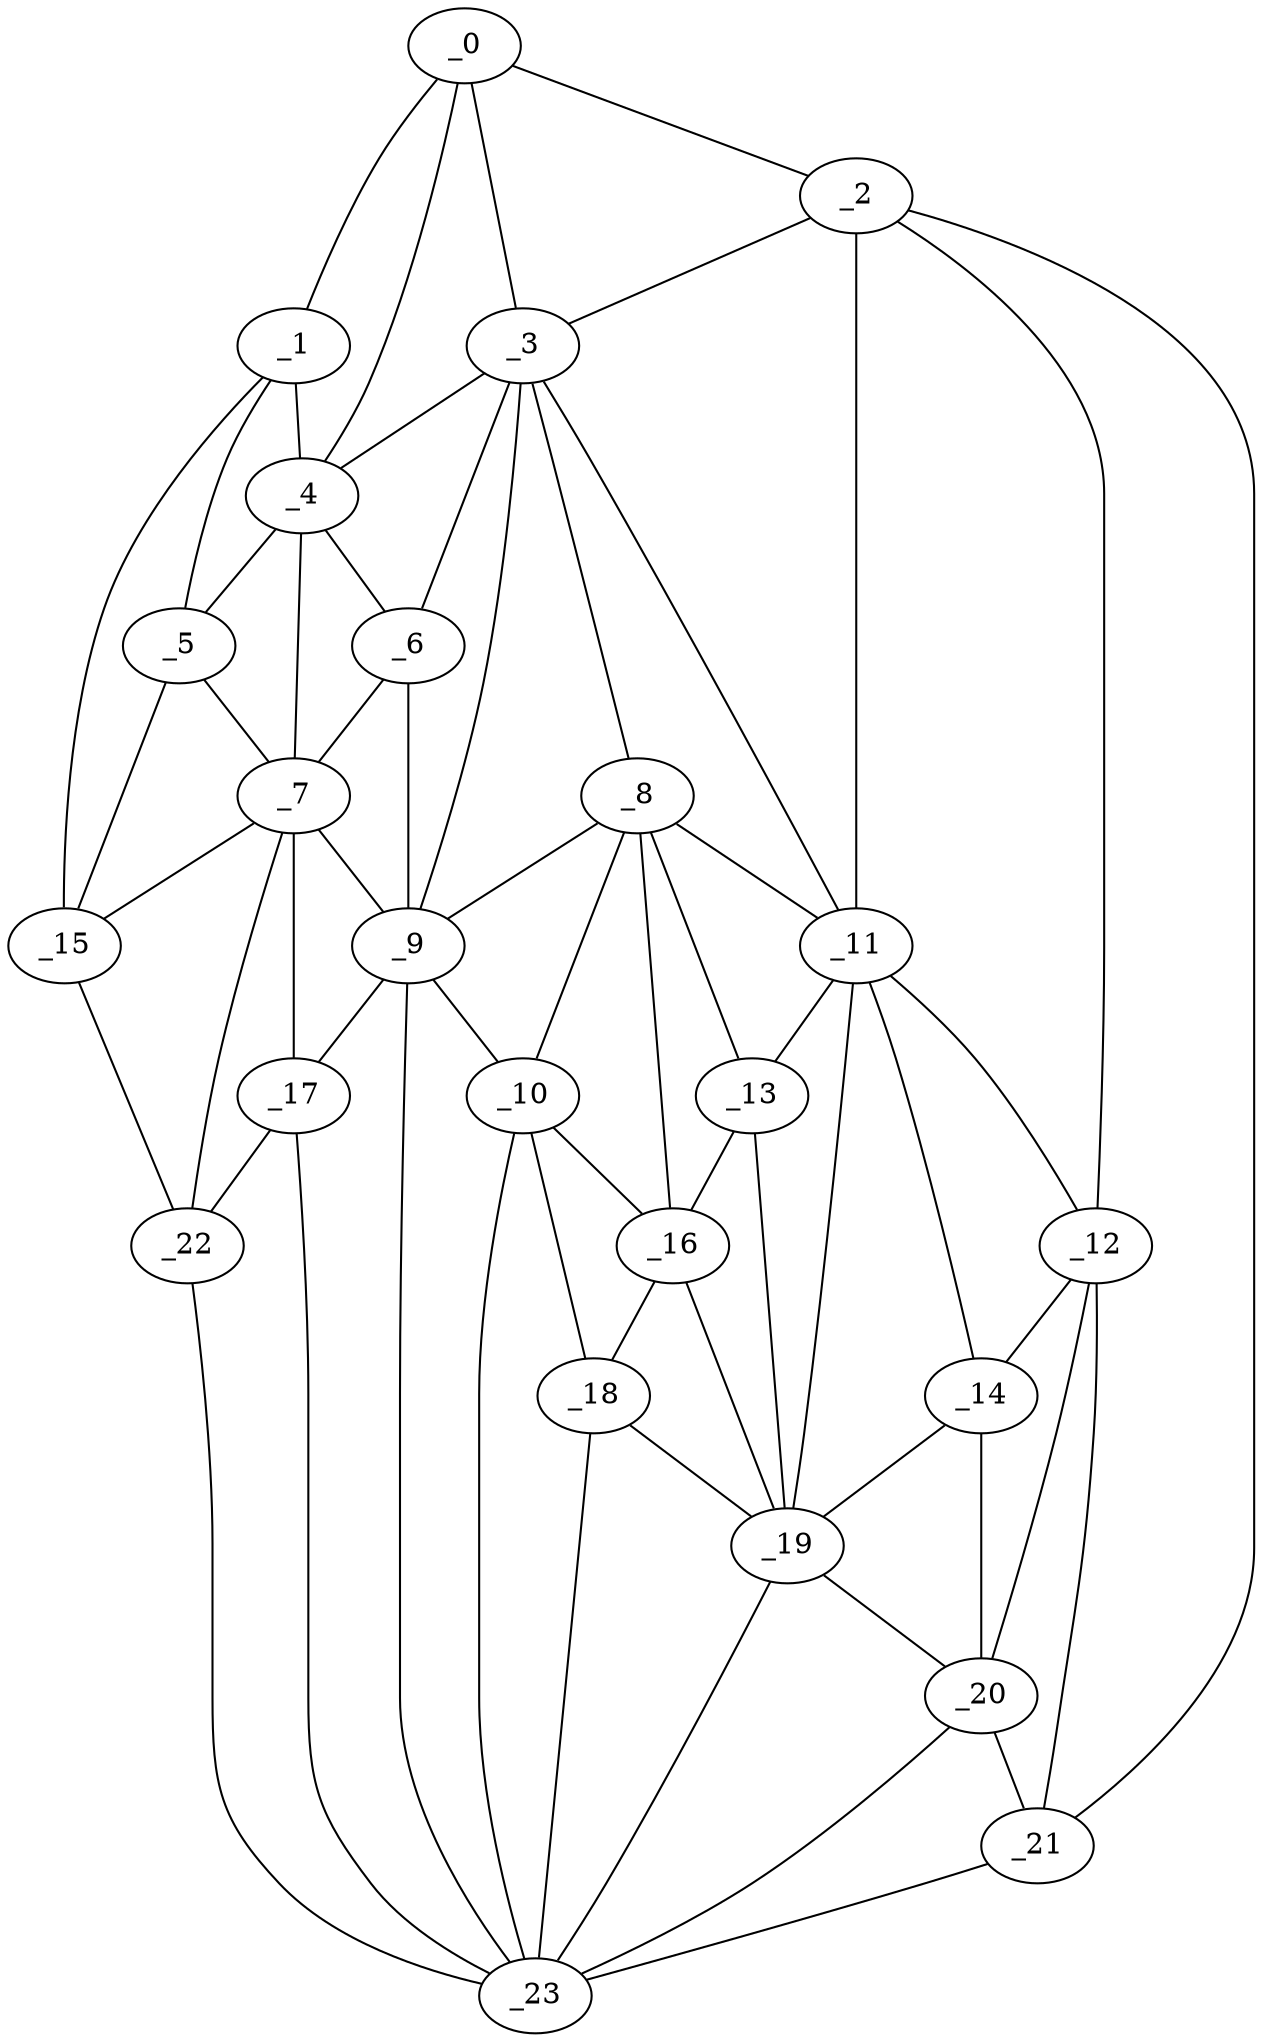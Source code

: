 graph "obj7__285.gxl" {
	_0	 [x=38,
		y=9];
	_1	 [x=52,
		y=3];
	_0 -- _1	 [valence=1];
	_2	 [x=56,
		y=125];
	_0 -- _2	 [valence=1];
	_3	 [x=64,
		y=41];
	_0 -- _3	 [valence=1];
	_4	 [x=66,
		y=23];
	_0 -- _4	 [valence=2];
	_1 -- _4	 [valence=2];
	_5	 [x=68,
		y=10];
	_1 -- _5	 [valence=2];
	_15	 [x=92,
		y=14];
	_1 -- _15	 [valence=1];
	_2 -- _3	 [valence=2];
	_11	 [x=86,
		y=71];
	_2 -- _11	 [valence=1];
	_12	 [x=87,
		y=99];
	_2 -- _12	 [valence=2];
	_21	 [x=96,
		y=104];
	_2 -- _21	 [valence=1];
	_3 -- _4	 [valence=2];
	_6	 [x=70,
		y=30];
	_3 -- _6	 [valence=1];
	_8	 [x=83,
		y=54];
	_3 -- _8	 [valence=1];
	_9	 [x=86,
		y=41];
	_3 -- _9	 [valence=2];
	_3 -- _11	 [valence=2];
	_4 -- _5	 [valence=2];
	_4 -- _6	 [valence=2];
	_7	 [x=78,
		y=29];
	_4 -- _7	 [valence=2];
	_5 -- _7	 [valence=2];
	_5 -- _15	 [valence=2];
	_6 -- _7	 [valence=2];
	_6 -- _9	 [valence=1];
	_7 -- _9	 [valence=2];
	_7 -- _15	 [valence=1];
	_17	 [x=94,
		y=38];
	_7 -- _17	 [valence=1];
	_22	 [x=97,
		y=24];
	_7 -- _22	 [valence=1];
	_8 -- _9	 [valence=2];
	_10	 [x=86,
		y=50];
	_8 -- _10	 [valence=1];
	_8 -- _11	 [valence=2];
	_13	 [x=88,
		y=65];
	_8 -- _13	 [valence=2];
	_16	 [x=93,
		y=59];
	_8 -- _16	 [valence=2];
	_9 -- _10	 [valence=2];
	_9 -- _17	 [valence=2];
	_23	 [x=97,
		y=49];
	_9 -- _23	 [valence=2];
	_10 -- _16	 [valence=2];
	_18	 [x=96,
		y=54];
	_10 -- _18	 [valence=2];
	_10 -- _23	 [valence=2];
	_11 -- _12	 [valence=2];
	_11 -- _13	 [valence=2];
	_14	 [x=89,
		y=93];
	_11 -- _14	 [valence=2];
	_19	 [x=96,
		y=78];
	_11 -- _19	 [valence=2];
	_12 -- _14	 [valence=2];
	_20	 [x=96,
		y=96];
	_12 -- _20	 [valence=1];
	_12 -- _21	 [valence=2];
	_13 -- _16	 [valence=2];
	_13 -- _19	 [valence=2];
	_14 -- _19	 [valence=2];
	_14 -- _20	 [valence=2];
	_15 -- _22	 [valence=1];
	_16 -- _18	 [valence=1];
	_16 -- _19	 [valence=2];
	_17 -- _22	 [valence=1];
	_17 -- _23	 [valence=2];
	_18 -- _19	 [valence=2];
	_18 -- _23	 [valence=1];
	_19 -- _20	 [valence=2];
	_19 -- _23	 [valence=1];
	_20 -- _21	 [valence=2];
	_20 -- _23	 [valence=2];
	_21 -- _23	 [valence=1];
	_22 -- _23	 [valence=1];
}
